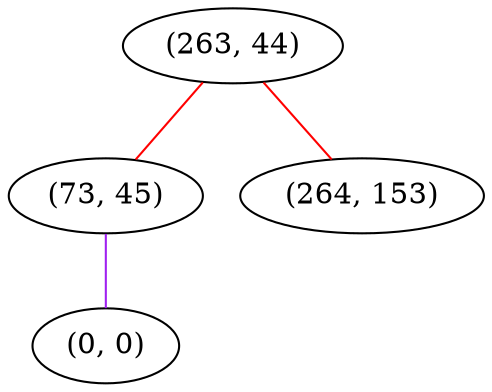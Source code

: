 graph "" {
"(263, 44)";
"(73, 45)";
"(0, 0)";
"(264, 153)";
"(263, 44)" -- "(264, 153)"  [color=red, key=0, weight=1];
"(263, 44)" -- "(73, 45)"  [color=red, key=0, weight=1];
"(73, 45)" -- "(0, 0)"  [color=purple, key=0, weight=4];
}
